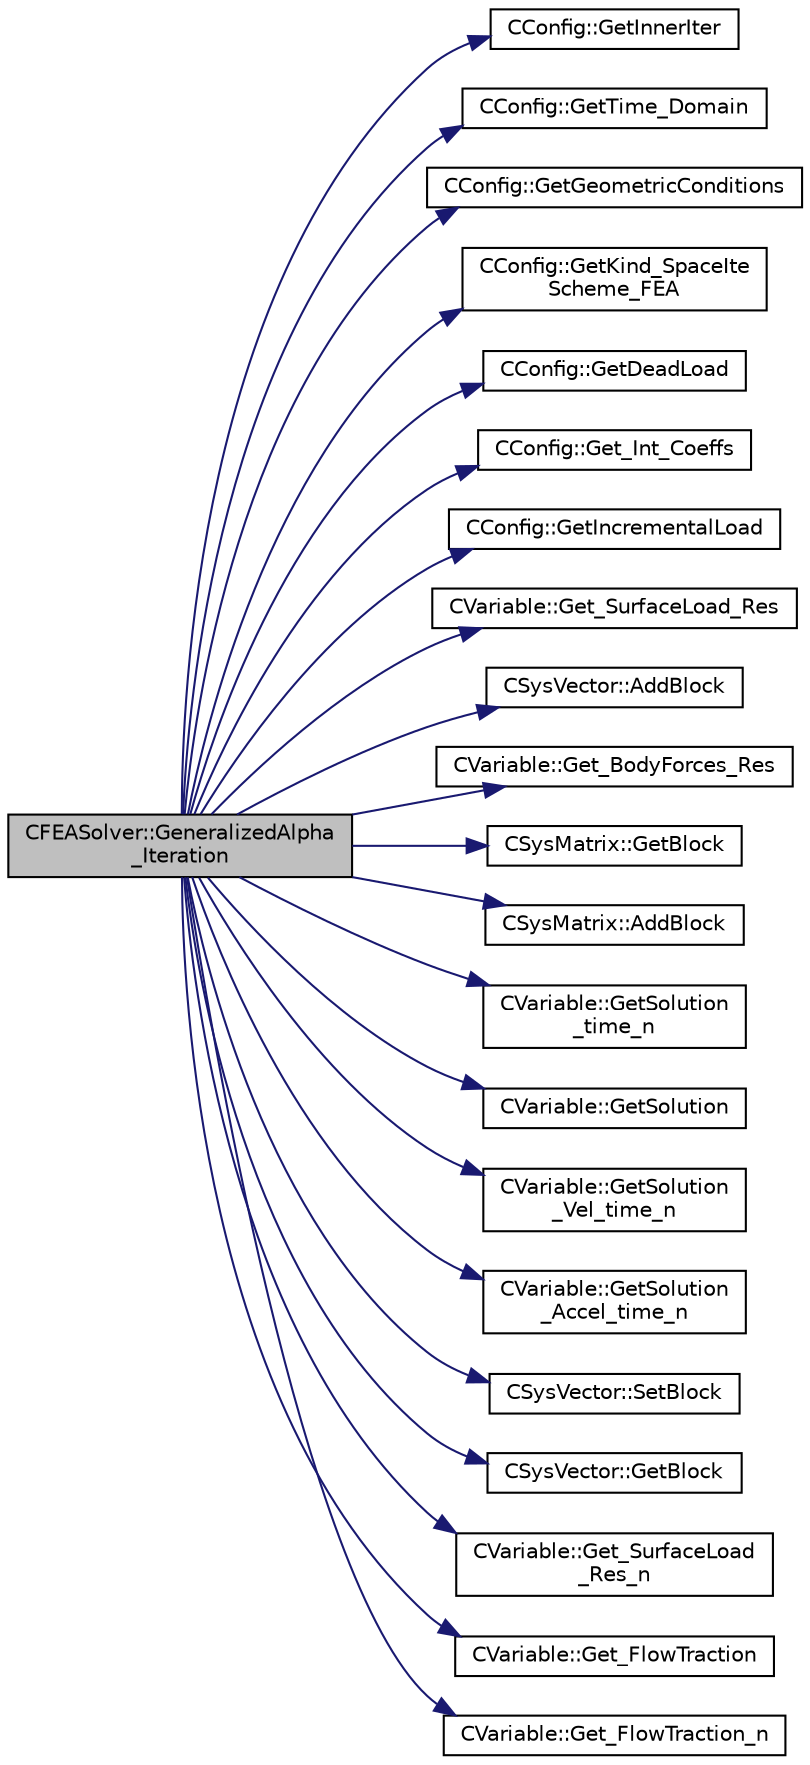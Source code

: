 digraph "CFEASolver::GeneralizedAlpha_Iteration"
{
  edge [fontname="Helvetica",fontsize="10",labelfontname="Helvetica",labelfontsize="10"];
  node [fontname="Helvetica",fontsize="10",shape=record];
  rankdir="LR";
  Node516 [label="CFEASolver::GeneralizedAlpha\l_Iteration",height=0.2,width=0.4,color="black", fillcolor="grey75", style="filled", fontcolor="black"];
  Node516 -> Node517 [color="midnightblue",fontsize="10",style="solid",fontname="Helvetica"];
  Node517 [label="CConfig::GetInnerIter",height=0.2,width=0.4,color="black", fillcolor="white", style="filled",URL="$class_c_config.html#afb04e3794a1a3cef3c5897f31f2efd2d",tooltip="Get the current FSI iteration number. "];
  Node516 -> Node518 [color="midnightblue",fontsize="10",style="solid",fontname="Helvetica"];
  Node518 [label="CConfig::GetTime_Domain",height=0.2,width=0.4,color="black", fillcolor="white", style="filled",URL="$class_c_config.html#a6a11350b3c8d7577318be43cda6f7292",tooltip="Check if the multizone problem is solved for time domain. "];
  Node516 -> Node519 [color="midnightblue",fontsize="10",style="solid",fontname="Helvetica"];
  Node519 [label="CConfig::GetGeometricConditions",height=0.2,width=0.4,color="black", fillcolor="white", style="filled",URL="$class_c_config.html#ac036c2fe542984a827ea2f21b3b4d4a6",tooltip="Geometric conditions for the structural solver. "];
  Node516 -> Node520 [color="midnightblue",fontsize="10",style="solid",fontname="Helvetica"];
  Node520 [label="CConfig::GetKind_SpaceIte\lScheme_FEA",height=0.2,width=0.4,color="black", fillcolor="white", style="filled",URL="$class_c_config.html#ad416c685a9f6e1c014487dd761dd8a9e",tooltip="Get the kind of integration scheme (explicit or implicit) for the flow equations. ..."];
  Node516 -> Node521 [color="midnightblue",fontsize="10",style="solid",fontname="Helvetica"];
  Node521 [label="CConfig::GetDeadLoad",height=0.2,width=0.4,color="black", fillcolor="white", style="filled",URL="$class_c_config.html#aaef2961fe22e9367e55fcc4bd8796aaf",tooltip="Decide whether to apply dead loads to the model. "];
  Node516 -> Node522 [color="midnightblue",fontsize="10",style="solid",fontname="Helvetica"];
  Node522 [label="CConfig::Get_Int_Coeffs",height=0.2,width=0.4,color="black", fillcolor="white", style="filled",URL="$class_c_config.html#aba15a6042166530decfe4b6dd77889e7",tooltip="Get the integration coefficients for the Generalized Alpha - Newmark integration integration scheme..."];
  Node516 -> Node523 [color="midnightblue",fontsize="10",style="solid",fontname="Helvetica"];
  Node523 [label="CConfig::GetIncrementalLoad",height=0.2,width=0.4,color="black", fillcolor="white", style="filled",URL="$class_c_config.html#a4e4e8521bf3fdb0037a7a61186ca706d",tooltip="Check if we want to apply an incremental load to the nonlinear structural simulation. "];
  Node516 -> Node524 [color="midnightblue",fontsize="10",style="solid",fontname="Helvetica"];
  Node524 [label="CVariable::Get_SurfaceLoad_Res",height=0.2,width=0.4,color="black", fillcolor="white", style="filled",URL="$class_c_variable.html#acf06b246400df0d73eee5ff3b7eaed37",tooltip="A virtual member. "];
  Node516 -> Node525 [color="midnightblue",fontsize="10",style="solid",fontname="Helvetica"];
  Node525 [label="CSysVector::AddBlock",height=0.2,width=0.4,color="black", fillcolor="white", style="filled",URL="$class_c_sys_vector.html#acd4c36df2ea0b7ad473944cff9bf5d72",tooltip="Add val_residual to the residual. "];
  Node516 -> Node526 [color="midnightblue",fontsize="10",style="solid",fontname="Helvetica"];
  Node526 [label="CVariable::Get_BodyForces_Res",height=0.2,width=0.4,color="black", fillcolor="white", style="filled",URL="$class_c_variable.html#aaeed96ec85cf34399135c23cf19855a7",tooltip="A virtual member. "];
  Node516 -> Node527 [color="midnightblue",fontsize="10",style="solid",fontname="Helvetica"];
  Node527 [label="CSysMatrix::GetBlock",height=0.2,width=0.4,color="black", fillcolor="white", style="filled",URL="$class_c_sys_matrix.html#a9ec390e1dd36f2e71ecbac8f73805d57",tooltip="Get a pointer to the start of block \"ij\". "];
  Node516 -> Node528 [color="midnightblue",fontsize="10",style="solid",fontname="Helvetica"];
  Node528 [label="CSysMatrix::AddBlock",height=0.2,width=0.4,color="black", fillcolor="white", style="filled",URL="$class_c_sys_matrix.html#a85def3109e5aa5307268ca830a8f6522",tooltip="Adds the specified block to the sparse matrix. "];
  Node516 -> Node529 [color="midnightblue",fontsize="10",style="solid",fontname="Helvetica"];
  Node529 [label="CVariable::GetSolution\l_time_n",height=0.2,width=0.4,color="black", fillcolor="white", style="filled",URL="$class_c_variable.html#a9162db789c2ca2b71159697cc500fcce",tooltip="Get the solution at time n. "];
  Node516 -> Node530 [color="midnightblue",fontsize="10",style="solid",fontname="Helvetica"];
  Node530 [label="CVariable::GetSolution",height=0.2,width=0.4,color="black", fillcolor="white", style="filled",URL="$class_c_variable.html#a261483e39c23c1de7cb9aea7e917c121",tooltip="Get the solution. "];
  Node516 -> Node531 [color="midnightblue",fontsize="10",style="solid",fontname="Helvetica"];
  Node531 [label="CVariable::GetSolution\l_Vel_time_n",height=0.2,width=0.4,color="black", fillcolor="white", style="filled",URL="$class_c_variable.html#ab36e9bb95a17f0561a94edb80f1ca4c0",tooltip="Get the velocity of the nodes (Structural Analysis) at time n. "];
  Node516 -> Node532 [color="midnightblue",fontsize="10",style="solid",fontname="Helvetica"];
  Node532 [label="CVariable::GetSolution\l_Accel_time_n",height=0.2,width=0.4,color="black", fillcolor="white", style="filled",URL="$class_c_variable.html#acb493936a05287142a6257122f5cefb5",tooltip="Get the acceleration of the nodes (Structural Analysis) at time n. "];
  Node516 -> Node533 [color="midnightblue",fontsize="10",style="solid",fontname="Helvetica"];
  Node533 [label="CSysVector::SetBlock",height=0.2,width=0.4,color="black", fillcolor="white", style="filled",URL="$class_c_sys_vector.html#aabb2532adebacdb80feb7ee23c62b076",tooltip="Set val_residual to the residual. "];
  Node516 -> Node534 [color="midnightblue",fontsize="10",style="solid",fontname="Helvetica"];
  Node534 [label="CSysVector::GetBlock",height=0.2,width=0.4,color="black", fillcolor="white", style="filled",URL="$class_c_sys_vector.html#a0f53b910eb47537bbedcade1fa4b7e5e",tooltip="Get the value of the residual. "];
  Node516 -> Node535 [color="midnightblue",fontsize="10",style="solid",fontname="Helvetica"];
  Node535 [label="CVariable::Get_SurfaceLoad\l_Res_n",height=0.2,width=0.4,color="black", fillcolor="white", style="filled",URL="$class_c_variable.html#a7905d0246597ad28d4832cb119fb0223",tooltip="A virtual member. "];
  Node516 -> Node536 [color="midnightblue",fontsize="10",style="solid",fontname="Helvetica"];
  Node536 [label="CVariable::Get_FlowTraction",height=0.2,width=0.4,color="black", fillcolor="white", style="filled",URL="$class_c_variable.html#a28d02e14d3f3e1bf25baffee741d8cce",tooltip="A virtual member. "];
  Node516 -> Node537 [color="midnightblue",fontsize="10",style="solid",fontname="Helvetica"];
  Node537 [label="CVariable::Get_FlowTraction_n",height=0.2,width=0.4,color="black", fillcolor="white", style="filled",URL="$class_c_variable.html#a3a45b6c962bc12964012561915484f30",tooltip="A virtual member. "];
}
